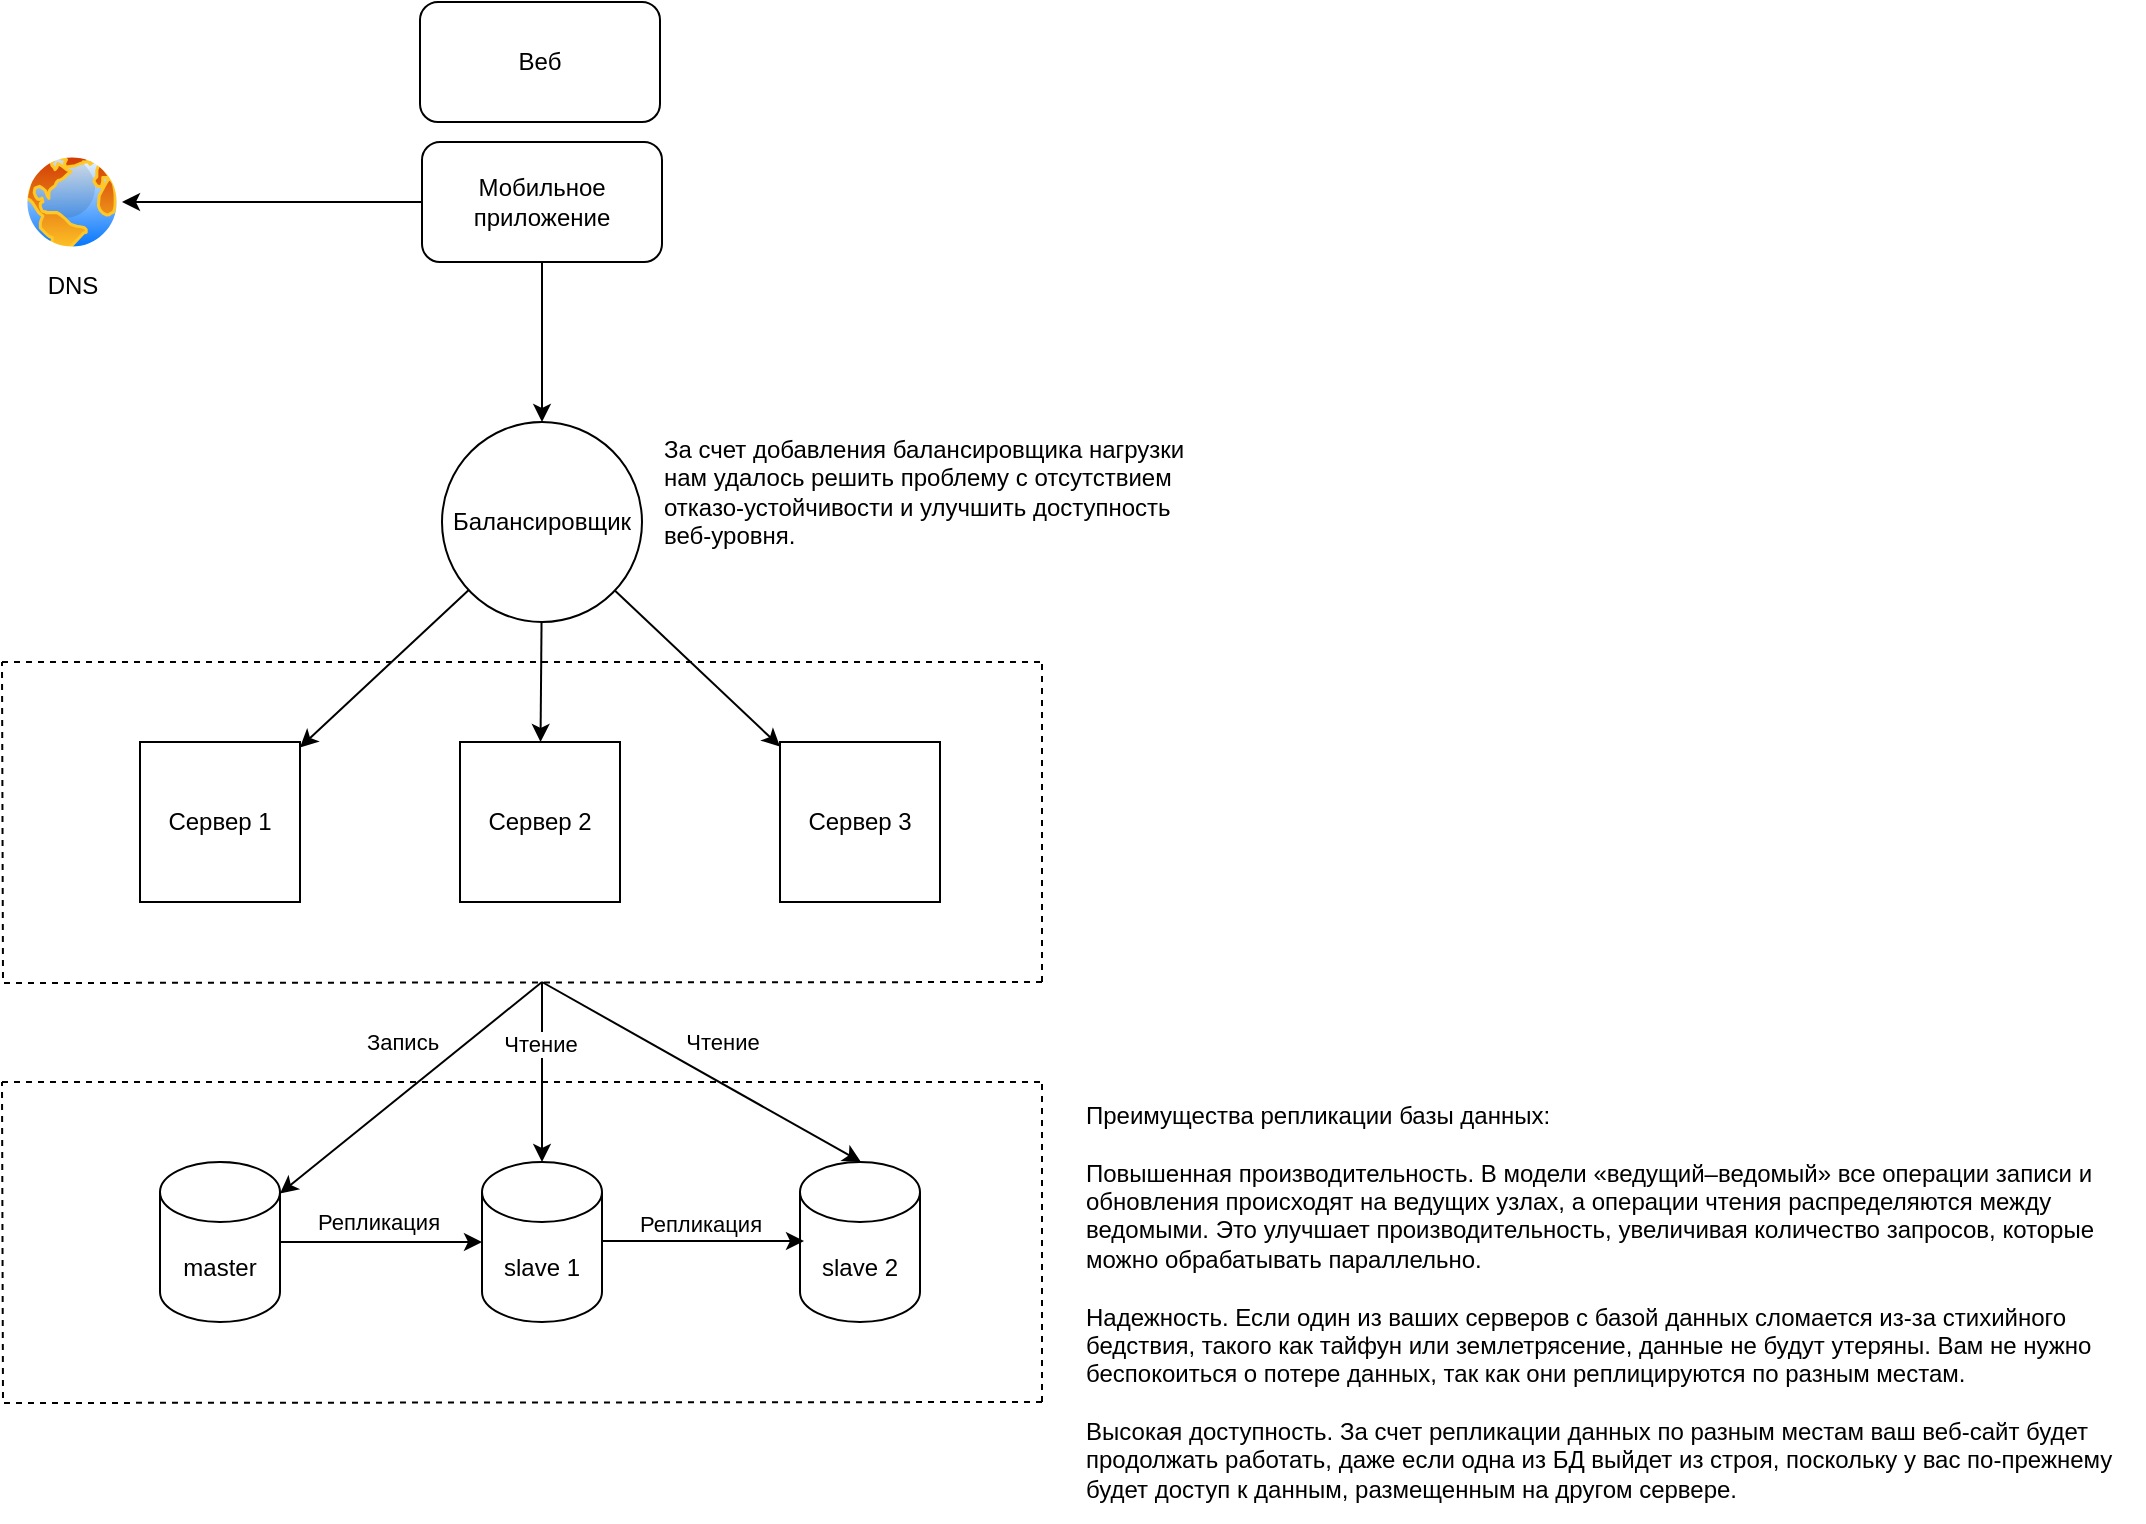 <mxfile version="24.7.1" type="github">
  <diagram name="Страница — 1" id="w-XadC4w1YWJLaA7918E">
    <mxGraphModel dx="1306" dy="1883" grid="1" gridSize="10" guides="1" tooltips="1" connect="1" arrows="1" fold="1" page="1" pageScale="1" pageWidth="827" pageHeight="1169" math="0" shadow="0">
      <root>
        <mxCell id="0" />
        <mxCell id="1" parent="0" />
        <mxCell id="VS8hZ2luYvlLE1ftjhRM-3" value="DNS" style="image;aspect=fixed;perimeter=ellipsePerimeter;html=1;align=center;shadow=0;dashed=0;spacingTop=3;image=img/lib/active_directory/internet_globe.svg;" vertex="1" parent="1">
          <mxGeometry x="130" y="65" width="50" height="50" as="geometry" />
        </mxCell>
        <mxCell id="VS8hZ2luYvlLE1ftjhRM-5" value="" style="endArrow=classic;html=1;rounded=0;" edge="1" parent="1" source="VS8hZ2luYvlLE1ftjhRM-8" target="VS8hZ2luYvlLE1ftjhRM-3">
          <mxGeometry width="50" height="50" relative="1" as="geometry">
            <mxPoint x="360" y="90" as="sourcePoint" />
            <mxPoint x="300" y="150" as="targetPoint" />
          </mxGeometry>
        </mxCell>
        <mxCell id="VS8hZ2luYvlLE1ftjhRM-6" value="Балансировщик" style="ellipse;whiteSpace=wrap;html=1;aspect=fixed;" vertex="1" parent="1">
          <mxGeometry x="340" y="200" width="100" height="100" as="geometry" />
        </mxCell>
        <mxCell id="VS8hZ2luYvlLE1ftjhRM-7" value="" style="endArrow=classic;html=1;rounded=0;" edge="1" parent="1" source="VS8hZ2luYvlLE1ftjhRM-8" target="VS8hZ2luYvlLE1ftjhRM-6">
          <mxGeometry width="50" height="50" relative="1" as="geometry">
            <mxPoint x="397" y="150" as="sourcePoint" />
            <mxPoint x="370" y="160" as="targetPoint" />
          </mxGeometry>
        </mxCell>
        <mxCell id="VS8hZ2luYvlLE1ftjhRM-8" value="Мобильное приложение" style="rounded=1;whiteSpace=wrap;html=1;" vertex="1" parent="1">
          <mxGeometry x="330" y="60" width="120" height="60" as="geometry" />
        </mxCell>
        <mxCell id="VS8hZ2luYvlLE1ftjhRM-10" value="Сервер 1" style="whiteSpace=wrap;html=1;aspect=fixed;" vertex="1" parent="1">
          <mxGeometry x="189" y="360" width="80" height="80" as="geometry" />
        </mxCell>
        <mxCell id="VS8hZ2luYvlLE1ftjhRM-11" value="Веб" style="rounded=1;whiteSpace=wrap;html=1;" vertex="1" parent="1">
          <mxGeometry x="329" y="-10" width="120" height="60" as="geometry" />
        </mxCell>
        <mxCell id="VS8hZ2luYvlLE1ftjhRM-12" value="Сервер 2" style="whiteSpace=wrap;html=1;aspect=fixed;" vertex="1" parent="1">
          <mxGeometry x="349" y="360" width="80" height="80" as="geometry" />
        </mxCell>
        <mxCell id="VS8hZ2luYvlLE1ftjhRM-13" value="Сервер 3" style="whiteSpace=wrap;html=1;aspect=fixed;" vertex="1" parent="1">
          <mxGeometry x="509" y="360" width="80" height="80" as="geometry" />
        </mxCell>
        <mxCell id="VS8hZ2luYvlLE1ftjhRM-14" value="За счет добавления балансировщика нагрузки нам удалось решить проблему с отсутствием отказо-устойчивости и улучшить доступность веб-уровня." style="text;html=1;align=left;verticalAlign=middle;whiteSpace=wrap;rounded=0;" vertex="1" parent="1">
          <mxGeometry x="449" y="200" width="280" height="70" as="geometry" />
        </mxCell>
        <mxCell id="VS8hZ2luYvlLE1ftjhRM-15" value="" style="endArrow=classic;html=1;rounded=0;" edge="1" parent="1" source="VS8hZ2luYvlLE1ftjhRM-6" target="VS8hZ2luYvlLE1ftjhRM-10">
          <mxGeometry width="50" height="50" relative="1" as="geometry">
            <mxPoint x="50" y="250" as="sourcePoint" />
            <mxPoint x="100" y="200" as="targetPoint" />
          </mxGeometry>
        </mxCell>
        <mxCell id="VS8hZ2luYvlLE1ftjhRM-16" value="" style="endArrow=classic;html=1;rounded=0;" edge="1" parent="1" source="VS8hZ2luYvlLE1ftjhRM-6" target="VS8hZ2luYvlLE1ftjhRM-12">
          <mxGeometry width="50" height="50" relative="1" as="geometry">
            <mxPoint x="300" y="600" as="sourcePoint" />
            <mxPoint x="350" y="550" as="targetPoint" />
          </mxGeometry>
        </mxCell>
        <mxCell id="VS8hZ2luYvlLE1ftjhRM-17" value="" style="endArrow=classic;html=1;rounded=0;" edge="1" parent="1" source="VS8hZ2luYvlLE1ftjhRM-6" target="VS8hZ2luYvlLE1ftjhRM-13">
          <mxGeometry width="50" height="50" relative="1" as="geometry">
            <mxPoint x="470" y="570" as="sourcePoint" />
            <mxPoint x="520" y="520" as="targetPoint" />
          </mxGeometry>
        </mxCell>
        <mxCell id="VS8hZ2luYvlLE1ftjhRM-18" value="" style="endArrow=none;dashed=1;html=1;rounded=0;edgeStyle=orthogonalEdgeStyle;" edge="1" parent="1">
          <mxGeometry width="50" height="50" relative="1" as="geometry">
            <mxPoint x="640" y="480" as="sourcePoint" />
            <mxPoint x="120" y="320" as="targetPoint" />
          </mxGeometry>
        </mxCell>
        <mxCell id="VS8hZ2luYvlLE1ftjhRM-19" value="" style="endArrow=none;dashed=1;html=1;rounded=0;" edge="1" parent="1">
          <mxGeometry width="50" height="50" relative="1" as="geometry">
            <mxPoint x="640" y="480" as="sourcePoint" />
            <mxPoint x="640" y="320" as="targetPoint" />
          </mxGeometry>
        </mxCell>
        <mxCell id="VS8hZ2luYvlLE1ftjhRM-20" value="" style="endArrow=none;dashed=1;html=1;rounded=0;" edge="1" parent="1">
          <mxGeometry width="50" height="50" relative="1" as="geometry">
            <mxPoint x="120" y="320" as="sourcePoint" />
            <mxPoint x="640" y="320" as="targetPoint" />
          </mxGeometry>
        </mxCell>
        <mxCell id="VS8hZ2luYvlLE1ftjhRM-22" value="" style="endArrow=none;dashed=1;html=1;rounded=0;edgeStyle=orthogonalEdgeStyle;" edge="1" parent="1">
          <mxGeometry width="50" height="50" relative="1" as="geometry">
            <mxPoint x="640" y="690" as="sourcePoint" />
            <mxPoint x="120" y="530" as="targetPoint" />
          </mxGeometry>
        </mxCell>
        <mxCell id="VS8hZ2luYvlLE1ftjhRM-23" value="" style="endArrow=none;dashed=1;html=1;rounded=0;" edge="1" parent="1">
          <mxGeometry width="50" height="50" relative="1" as="geometry">
            <mxPoint x="640" y="690" as="sourcePoint" />
            <mxPoint x="640" y="530" as="targetPoint" />
          </mxGeometry>
        </mxCell>
        <mxCell id="VS8hZ2luYvlLE1ftjhRM-24" value="" style="endArrow=none;dashed=1;html=1;rounded=0;" edge="1" parent="1">
          <mxGeometry width="50" height="50" relative="1" as="geometry">
            <mxPoint x="120" y="530" as="sourcePoint" />
            <mxPoint x="640" y="530" as="targetPoint" />
          </mxGeometry>
        </mxCell>
        <mxCell id="VS8hZ2luYvlLE1ftjhRM-25" value="master" style="shape=cylinder3;whiteSpace=wrap;html=1;boundedLbl=1;backgroundOutline=1;size=15;" vertex="1" parent="1">
          <mxGeometry x="199" y="570" width="60" height="80" as="geometry" />
        </mxCell>
        <mxCell id="VS8hZ2luYvlLE1ftjhRM-26" value="slave 1" style="shape=cylinder3;whiteSpace=wrap;html=1;boundedLbl=1;backgroundOutline=1;size=15;" vertex="1" parent="1">
          <mxGeometry x="360" y="570" width="60" height="80" as="geometry" />
        </mxCell>
        <mxCell id="VS8hZ2luYvlLE1ftjhRM-27" value="slave 2" style="shape=cylinder3;whiteSpace=wrap;html=1;boundedLbl=1;backgroundOutline=1;size=15;" vertex="1" parent="1">
          <mxGeometry x="519" y="570" width="60" height="80" as="geometry" />
        </mxCell>
        <mxCell id="VS8hZ2luYvlLE1ftjhRM-28" value="" style="endArrow=classic;html=1;rounded=0;" edge="1" parent="1" target="VS8hZ2luYvlLE1ftjhRM-25">
          <mxGeometry width="50" height="50" relative="1" as="geometry">
            <mxPoint x="390" y="480" as="sourcePoint" />
            <mxPoint x="240" y="490" as="targetPoint" />
          </mxGeometry>
        </mxCell>
        <mxCell id="VS8hZ2luYvlLE1ftjhRM-29" value="Запись" style="edgeLabel;html=1;align=center;verticalAlign=middle;resizable=0;points=[];" vertex="1" connectable="0" parent="VS8hZ2luYvlLE1ftjhRM-28">
          <mxGeometry x="-0.046" y="2" relative="1" as="geometry">
            <mxPoint x="-9" y="-22" as="offset" />
          </mxGeometry>
        </mxCell>
        <mxCell id="VS8hZ2luYvlLE1ftjhRM-30" value="" style="endArrow=classic;html=1;rounded=0;" edge="1" parent="1" target="VS8hZ2luYvlLE1ftjhRM-26">
          <mxGeometry width="50" height="50" relative="1" as="geometry">
            <mxPoint x="390" y="480" as="sourcePoint" />
            <mxPoint x="290" y="750" as="targetPoint" />
          </mxGeometry>
        </mxCell>
        <mxCell id="VS8hZ2luYvlLE1ftjhRM-31" value="Чтение" style="edgeLabel;html=1;align=center;verticalAlign=middle;resizable=0;points=[];" vertex="1" connectable="0" parent="VS8hZ2luYvlLE1ftjhRM-30">
          <mxGeometry x="0.231" y="-3" relative="1" as="geometry">
            <mxPoint x="2" y="-25" as="offset" />
          </mxGeometry>
        </mxCell>
        <mxCell id="VS8hZ2luYvlLE1ftjhRM-32" value="" style="endArrow=classic;html=1;rounded=0;" edge="1" parent="1">
          <mxGeometry width="50" height="50" relative="1" as="geometry">
            <mxPoint x="390" y="480" as="sourcePoint" />
            <mxPoint x="549.5" y="570" as="targetPoint" />
          </mxGeometry>
        </mxCell>
        <mxCell id="VS8hZ2luYvlLE1ftjhRM-33" value="Чтение" style="edgeLabel;html=1;align=center;verticalAlign=middle;resizable=0;points=[];" vertex="1" connectable="0" parent="VS8hZ2luYvlLE1ftjhRM-32">
          <mxGeometry x="0.231" y="-3" relative="1" as="geometry">
            <mxPoint x="-7" y="-28" as="offset" />
          </mxGeometry>
        </mxCell>
        <mxCell id="VS8hZ2luYvlLE1ftjhRM-34" value="" style="endArrow=classic;html=1;rounded=0;exitX=1;exitY=0.5;exitDx=0;exitDy=0;exitPerimeter=0;entryX=0;entryY=0.5;entryDx=0;entryDy=0;entryPerimeter=0;" edge="1" parent="1" source="VS8hZ2luYvlLE1ftjhRM-25" target="VS8hZ2luYvlLE1ftjhRM-26">
          <mxGeometry width="50" height="50" relative="1" as="geometry">
            <mxPoint x="250" y="630" as="sourcePoint" />
            <mxPoint x="300" y="580" as="targetPoint" />
          </mxGeometry>
        </mxCell>
        <mxCell id="VS8hZ2luYvlLE1ftjhRM-35" value="Репликация" style="edgeLabel;html=1;align=center;verticalAlign=middle;resizable=0;points=[];" vertex="1" connectable="0" parent="VS8hZ2luYvlLE1ftjhRM-34">
          <mxGeometry x="-0.03" y="-2" relative="1" as="geometry">
            <mxPoint y="-12" as="offset" />
          </mxGeometry>
        </mxCell>
        <mxCell id="VS8hZ2luYvlLE1ftjhRM-37" value="" style="endArrow=classic;html=1;rounded=0;exitX=1;exitY=0.5;exitDx=0;exitDy=0;exitPerimeter=0;entryX=0;entryY=0.5;entryDx=0;entryDy=0;entryPerimeter=0;" edge="1" parent="1">
          <mxGeometry width="50" height="50" relative="1" as="geometry">
            <mxPoint x="420" y="609.5" as="sourcePoint" />
            <mxPoint x="521" y="609.5" as="targetPoint" />
          </mxGeometry>
        </mxCell>
        <mxCell id="VS8hZ2luYvlLE1ftjhRM-38" value="Репликация" style="edgeLabel;html=1;align=center;verticalAlign=middle;resizable=0;points=[];" vertex="1" connectable="0" parent="VS8hZ2luYvlLE1ftjhRM-37">
          <mxGeometry x="-0.03" y="-2" relative="1" as="geometry">
            <mxPoint y="-11" as="offset" />
          </mxGeometry>
        </mxCell>
        <mxCell id="VS8hZ2luYvlLE1ftjhRM-39" value="&lt;div&gt;Преимущества репликации базы данных:&lt;/div&gt;&lt;div&gt;&lt;br&gt;&lt;/div&gt;&lt;div&gt;Повышенная производительность. В модели «ведущий–ведомый» все операции записи и обновления происходят на ведущих узлах, а операции чтения распределяются между ведомыми. Это улучшает производительность, увеличивая количество запросов, которые можно обрабатывать параллельно.&lt;/div&gt;&lt;div&gt;&lt;br&gt;&lt;/div&gt;&lt;div&gt;Надежность. Если один из ваших серверов с базой данных сломается из-за стихийного бедствия, такого как тайфун или землетрясение, данные не будут утеряны. Вам не нужно беспокоиться о потере данных, так как они реплицируются по разным местам.&lt;/div&gt;&lt;div&gt;&lt;br&gt;&lt;/div&gt;&lt;div&gt;Высокая доступность. За счет репликации данных по разным местам ваш веб-сайт будет продолжать работать, даже если одна из БД выйдет из строя, поскольку у вас по-прежнему будет доступ к данным, размещенным на другом сервере.&lt;/div&gt;" style="text;html=1;align=left;verticalAlign=middle;whiteSpace=wrap;rounded=0;" vertex="1" parent="1">
          <mxGeometry x="660" y="530" width="531" height="220" as="geometry" />
        </mxCell>
      </root>
    </mxGraphModel>
  </diagram>
</mxfile>
